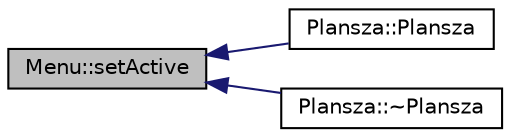 digraph "Menu::setActive"
{
  edge [fontname="Helvetica",fontsize="10",labelfontname="Helvetica",labelfontsize="10"];
  node [fontname="Helvetica",fontsize="10",shape=record];
  rankdir="LR";
  Node1 [label="Menu::setActive",height=0.2,width=0.4,color="black", fillcolor="grey75", style="filled", fontcolor="black"];
  Node1 -> Node2 [dir="back",color="midnightblue",fontsize="10",style="solid",fontname="Helvetica"];
  Node2 [label="Plansza::Plansza",height=0.2,width=0.4,color="black", fillcolor="white", style="filled",URL="$class_plansza.html#a526fcce132482d87bd11cfbd3252671b",tooltip="Konstruktor klasy Plansza. "];
  Node1 -> Node3 [dir="back",color="midnightblue",fontsize="10",style="solid",fontname="Helvetica"];
  Node3 [label="Plansza::~Plansza",height=0.2,width=0.4,color="black", fillcolor="white", style="filled",URL="$class_plansza.html#a4f246f46c88413936c5ee794e97032fc",tooltip="Destruktor Klasy Plansza. "];
}
